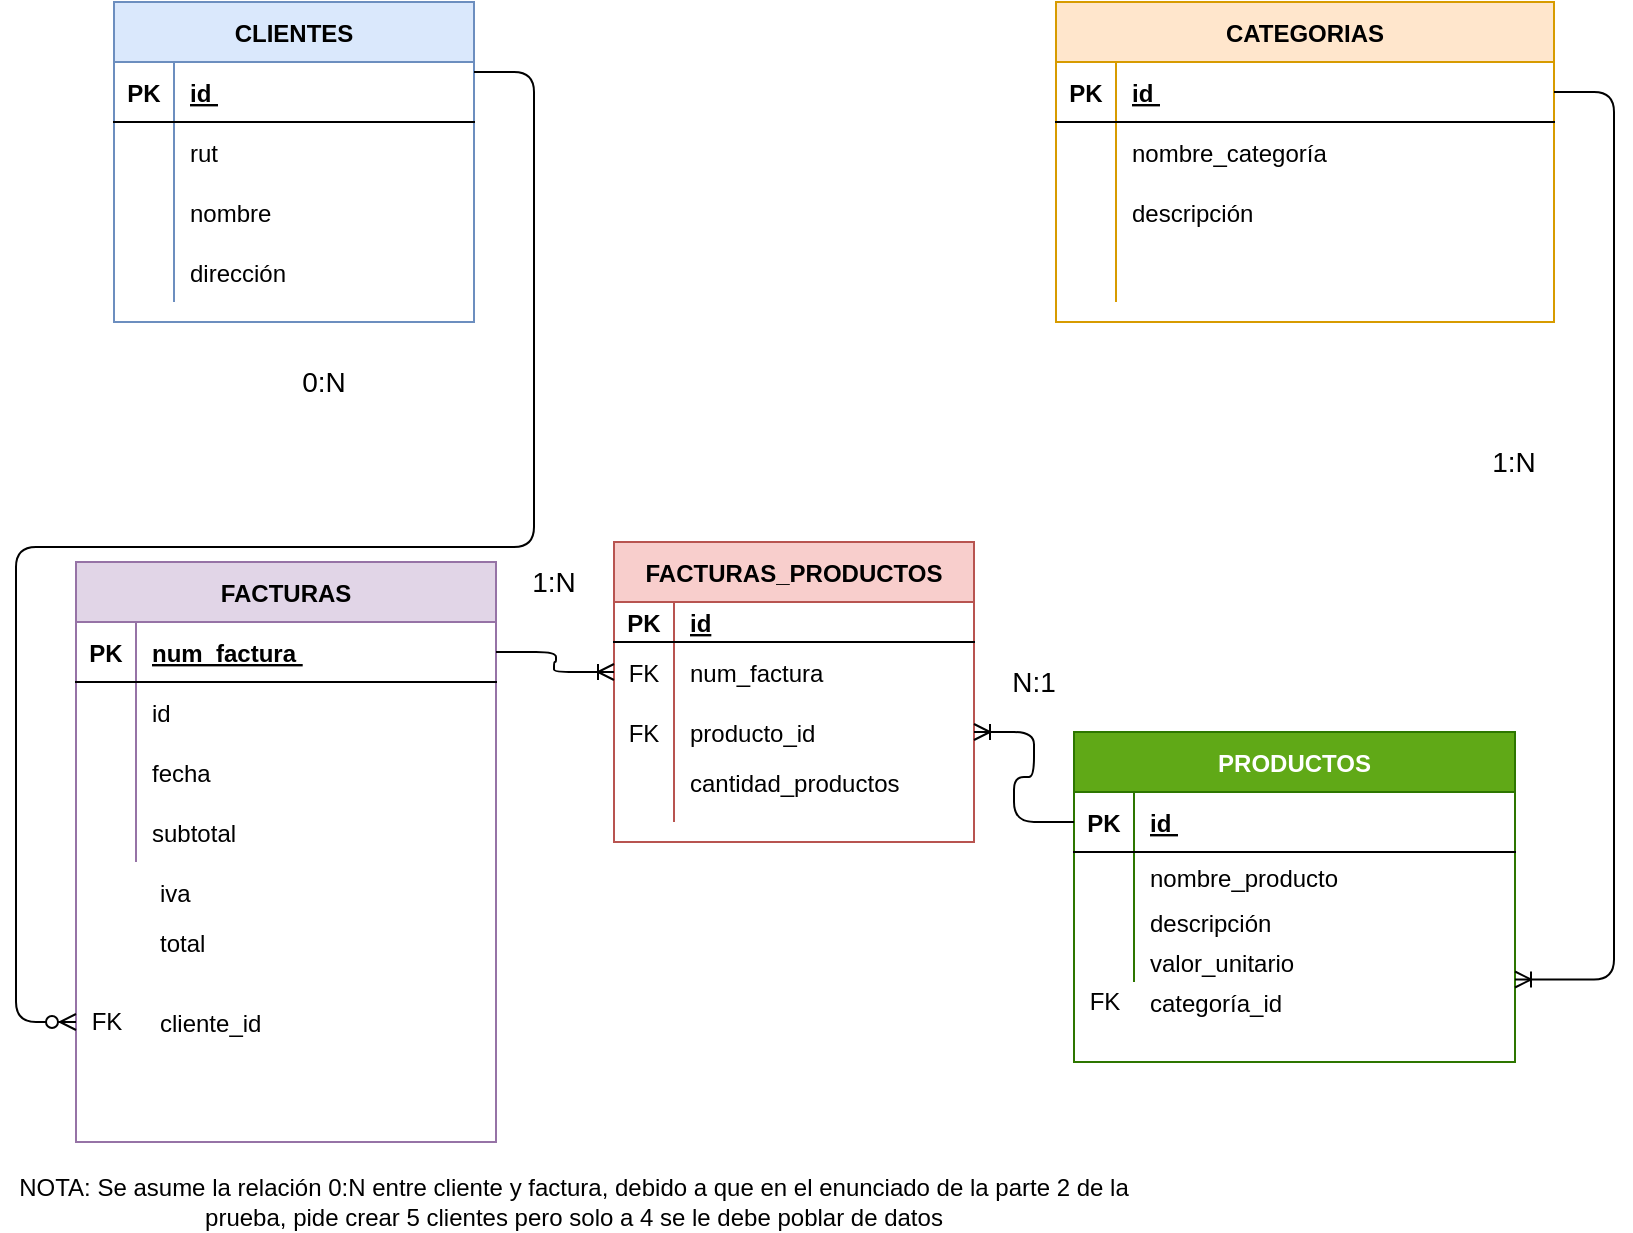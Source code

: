 <mxfile version="14.4.3" type="device"><diagram id="JX7Sv-Ik6P22eaFUvX-a" name="Página-1"><mxGraphModel dx="1092" dy="494" grid="1" gridSize="10" guides="1" tooltips="1" connect="1" arrows="1" fold="1" page="1" pageScale="1" pageWidth="827" pageHeight="1169" math="0" shadow="0"><root><mxCell id="0"/><mxCell id="1" parent="0"/><mxCell id="OxlmFvyM4OVwrEPqsmj8-1" value="CLIENTES" style="shape=table;startSize=30;container=1;collapsible=1;childLayout=tableLayout;fixedRows=1;rowLines=0;fontStyle=1;align=center;resizeLast=1;fillColor=#dae8fc;strokeColor=#6c8ebf;" parent="1" vertex="1"><mxGeometry x="69" y="50" width="180" height="160" as="geometry"/></mxCell><mxCell id="OxlmFvyM4OVwrEPqsmj8-2" value="" style="shape=partialRectangle;collapsible=0;dropTarget=0;pointerEvents=0;fillColor=none;top=0;left=0;bottom=1;right=0;points=[[0,0.5],[1,0.5]];portConstraint=eastwest;" parent="OxlmFvyM4OVwrEPqsmj8-1" vertex="1"><mxGeometry y="30" width="180" height="30" as="geometry"/></mxCell><mxCell id="OxlmFvyM4OVwrEPqsmj8-3" value="PK" style="shape=partialRectangle;connectable=0;fillColor=none;top=0;left=0;bottom=0;right=0;fontStyle=1;overflow=hidden;" parent="OxlmFvyM4OVwrEPqsmj8-2" vertex="1"><mxGeometry width="30" height="30" as="geometry"/></mxCell><mxCell id="OxlmFvyM4OVwrEPqsmj8-4" value="id " style="shape=partialRectangle;connectable=0;fillColor=none;top=0;left=0;bottom=0;right=0;align=left;spacingLeft=6;fontStyle=5;overflow=hidden;" parent="OxlmFvyM4OVwrEPqsmj8-2" vertex="1"><mxGeometry x="30" width="150" height="30" as="geometry"/></mxCell><mxCell id="OxlmFvyM4OVwrEPqsmj8-5" value="" style="shape=partialRectangle;collapsible=0;dropTarget=0;pointerEvents=0;fillColor=none;top=0;left=0;bottom=0;right=0;points=[[0,0.5],[1,0.5]];portConstraint=eastwest;" parent="OxlmFvyM4OVwrEPqsmj8-1" vertex="1"><mxGeometry y="60" width="180" height="30" as="geometry"/></mxCell><mxCell id="OxlmFvyM4OVwrEPqsmj8-6" value="" style="shape=partialRectangle;connectable=0;fillColor=none;top=0;left=0;bottom=0;right=0;editable=1;overflow=hidden;" parent="OxlmFvyM4OVwrEPqsmj8-5" vertex="1"><mxGeometry width="30" height="30" as="geometry"/></mxCell><mxCell id="OxlmFvyM4OVwrEPqsmj8-7" value="rut " style="shape=partialRectangle;connectable=0;fillColor=none;top=0;left=0;bottom=0;right=0;align=left;spacingLeft=6;overflow=hidden;" parent="OxlmFvyM4OVwrEPqsmj8-5" vertex="1"><mxGeometry x="30" width="150" height="30" as="geometry"/></mxCell><mxCell id="OxlmFvyM4OVwrEPqsmj8-8" value="" style="shape=partialRectangle;collapsible=0;dropTarget=0;pointerEvents=0;fillColor=none;top=0;left=0;bottom=0;right=0;points=[[0,0.5],[1,0.5]];portConstraint=eastwest;" parent="OxlmFvyM4OVwrEPqsmj8-1" vertex="1"><mxGeometry y="90" width="180" height="30" as="geometry"/></mxCell><mxCell id="OxlmFvyM4OVwrEPqsmj8-9" value="" style="shape=partialRectangle;connectable=0;fillColor=none;top=0;left=0;bottom=0;right=0;editable=1;overflow=hidden;" parent="OxlmFvyM4OVwrEPqsmj8-8" vertex="1"><mxGeometry width="30" height="30" as="geometry"/></mxCell><mxCell id="OxlmFvyM4OVwrEPqsmj8-10" value="nombre " style="shape=partialRectangle;connectable=0;fillColor=none;top=0;left=0;bottom=0;right=0;align=left;spacingLeft=6;overflow=hidden;" parent="OxlmFvyM4OVwrEPqsmj8-8" vertex="1"><mxGeometry x="30" width="150" height="30" as="geometry"/></mxCell><mxCell id="OxlmFvyM4OVwrEPqsmj8-11" value="" style="shape=partialRectangle;collapsible=0;dropTarget=0;pointerEvents=0;fillColor=none;top=0;left=0;bottom=0;right=0;points=[[0,0.5],[1,0.5]];portConstraint=eastwest;" parent="OxlmFvyM4OVwrEPqsmj8-1" vertex="1"><mxGeometry y="120" width="180" height="30" as="geometry"/></mxCell><mxCell id="OxlmFvyM4OVwrEPqsmj8-12" value="" style="shape=partialRectangle;connectable=0;fillColor=none;top=0;left=0;bottom=0;right=0;editable=1;overflow=hidden;" parent="OxlmFvyM4OVwrEPqsmj8-11" vertex="1"><mxGeometry width="30" height="30" as="geometry"/></mxCell><mxCell id="OxlmFvyM4OVwrEPqsmj8-13" value="dirección " style="shape=partialRectangle;connectable=0;fillColor=none;top=0;left=0;bottom=0;right=0;align=left;spacingLeft=6;overflow=hidden;" parent="OxlmFvyM4OVwrEPqsmj8-11" vertex="1"><mxGeometry x="30" width="150" height="30" as="geometry"/></mxCell><mxCell id="OxlmFvyM4OVwrEPqsmj8-14" value="PRODUCTOS" style="shape=table;startSize=30;container=1;collapsible=1;childLayout=tableLayout;fixedRows=1;rowLines=0;fontStyle=1;align=center;resizeLast=1;fillColor=#60a917;strokeColor=#2D7600;fontColor=#ffffff;" parent="1" vertex="1"><mxGeometry x="549" y="415" width="220.5" height="165" as="geometry"/></mxCell><mxCell id="OxlmFvyM4OVwrEPqsmj8-15" value="" style="shape=partialRectangle;collapsible=0;dropTarget=0;pointerEvents=0;fillColor=none;top=0;left=0;bottom=1;right=0;points=[[0,0.5],[1,0.5]];portConstraint=eastwest;" parent="OxlmFvyM4OVwrEPqsmj8-14" vertex="1"><mxGeometry y="30" width="220.5" height="30" as="geometry"/></mxCell><mxCell id="OxlmFvyM4OVwrEPqsmj8-16" value="PK" style="shape=partialRectangle;connectable=0;fillColor=none;top=0;left=0;bottom=0;right=0;fontStyle=1;overflow=hidden;" parent="OxlmFvyM4OVwrEPqsmj8-15" vertex="1"><mxGeometry width="30" height="30" as="geometry"/></mxCell><mxCell id="OxlmFvyM4OVwrEPqsmj8-17" value="id " style="shape=partialRectangle;connectable=0;fillColor=none;top=0;left=0;bottom=0;right=0;align=left;spacingLeft=6;fontStyle=5;overflow=hidden;" parent="OxlmFvyM4OVwrEPqsmj8-15" vertex="1"><mxGeometry x="30" width="190.5" height="30" as="geometry"/></mxCell><mxCell id="OxlmFvyM4OVwrEPqsmj8-18" value="" style="shape=partialRectangle;collapsible=0;dropTarget=0;pointerEvents=0;fillColor=none;top=0;left=0;bottom=0;right=0;points=[[0,0.5],[1,0.5]];portConstraint=eastwest;" parent="OxlmFvyM4OVwrEPqsmj8-14" vertex="1"><mxGeometry y="60" width="220.5" height="25" as="geometry"/></mxCell><mxCell id="OxlmFvyM4OVwrEPqsmj8-19" value="" style="shape=partialRectangle;connectable=0;fillColor=none;top=0;left=0;bottom=0;right=0;editable=1;overflow=hidden;" parent="OxlmFvyM4OVwrEPqsmj8-18" vertex="1"><mxGeometry width="30" height="25" as="geometry"/></mxCell><mxCell id="OxlmFvyM4OVwrEPqsmj8-20" value="nombre_producto " style="shape=partialRectangle;connectable=0;fillColor=none;top=0;left=0;bottom=0;right=0;align=left;spacingLeft=6;overflow=hidden;" parent="OxlmFvyM4OVwrEPqsmj8-18" vertex="1"><mxGeometry x="30" width="190.5" height="25" as="geometry"/></mxCell><mxCell id="OxlmFvyM4OVwrEPqsmj8-21" value="" style="shape=partialRectangle;collapsible=0;dropTarget=0;pointerEvents=0;fillColor=none;top=0;left=0;bottom=0;right=0;points=[[0,0.5],[1,0.5]];portConstraint=eastwest;" parent="OxlmFvyM4OVwrEPqsmj8-14" vertex="1"><mxGeometry y="85" width="220.5" height="20" as="geometry"/></mxCell><mxCell id="OxlmFvyM4OVwrEPqsmj8-22" value="" style="shape=partialRectangle;connectable=0;fillColor=none;top=0;left=0;bottom=0;right=0;editable=1;overflow=hidden;" parent="OxlmFvyM4OVwrEPqsmj8-21" vertex="1"><mxGeometry width="30" height="20" as="geometry"/></mxCell><mxCell id="OxlmFvyM4OVwrEPqsmj8-23" value="descripción " style="shape=partialRectangle;connectable=0;fillColor=none;top=0;left=0;bottom=0;right=0;align=left;spacingLeft=6;overflow=hidden;" parent="OxlmFvyM4OVwrEPqsmj8-21" vertex="1"><mxGeometry x="30" width="190.5" height="20" as="geometry"/></mxCell><mxCell id="OxlmFvyM4OVwrEPqsmj8-24" value="" style="shape=partialRectangle;collapsible=0;dropTarget=0;pointerEvents=0;fillColor=none;top=0;left=0;bottom=0;right=0;points=[[0,0.5],[1,0.5]];portConstraint=eastwest;" parent="OxlmFvyM4OVwrEPqsmj8-14" vertex="1"><mxGeometry y="105" width="220.5" height="20" as="geometry"/></mxCell><mxCell id="OxlmFvyM4OVwrEPqsmj8-25" value="" style="shape=partialRectangle;connectable=0;fillColor=none;top=0;left=0;bottom=0;right=0;editable=1;overflow=hidden;" parent="OxlmFvyM4OVwrEPqsmj8-24" vertex="1"><mxGeometry width="30" height="20" as="geometry"/></mxCell><mxCell id="OxlmFvyM4OVwrEPqsmj8-26" value="valor_unitario " style="shape=partialRectangle;connectable=0;fillColor=none;top=0;left=0;bottom=0;right=0;align=left;spacingLeft=6;overflow=hidden;" parent="OxlmFvyM4OVwrEPqsmj8-24" vertex="1"><mxGeometry x="30" width="190.5" height="20" as="geometry"/></mxCell><mxCell id="OxlmFvyM4OVwrEPqsmj8-27" value="FACTURAS" style="shape=table;startSize=30;container=1;collapsible=1;childLayout=tableLayout;fixedRows=1;rowLines=0;fontStyle=1;align=center;resizeLast=1;fillColor=#e1d5e7;strokeColor=#9673a6;" parent="1" vertex="1"><mxGeometry x="50" y="330" width="210" height="290" as="geometry"/></mxCell><mxCell id="OxlmFvyM4OVwrEPqsmj8-28" value="" style="shape=partialRectangle;collapsible=0;dropTarget=0;pointerEvents=0;fillColor=none;top=0;left=0;bottom=1;right=0;points=[[0,0.5],[1,0.5]];portConstraint=eastwest;" parent="OxlmFvyM4OVwrEPqsmj8-27" vertex="1"><mxGeometry y="30" width="210" height="30" as="geometry"/></mxCell><mxCell id="OxlmFvyM4OVwrEPqsmj8-29" value="PK" style="shape=partialRectangle;connectable=0;fillColor=none;top=0;left=0;bottom=0;right=0;fontStyle=1;overflow=hidden;" parent="OxlmFvyM4OVwrEPqsmj8-28" vertex="1"><mxGeometry width="30" height="30" as="geometry"/></mxCell><mxCell id="OxlmFvyM4OVwrEPqsmj8-30" value="num_factura " style="shape=partialRectangle;connectable=0;fillColor=none;top=0;left=0;bottom=0;right=0;align=left;spacingLeft=6;fontStyle=5;overflow=hidden;" parent="OxlmFvyM4OVwrEPqsmj8-28" vertex="1"><mxGeometry x="30" width="180" height="30" as="geometry"/></mxCell><mxCell id="OxlmFvyM4OVwrEPqsmj8-31" value="" style="shape=partialRectangle;collapsible=0;dropTarget=0;pointerEvents=0;fillColor=none;top=0;left=0;bottom=0;right=0;points=[[0,0.5],[1,0.5]];portConstraint=eastwest;" parent="OxlmFvyM4OVwrEPqsmj8-27" vertex="1"><mxGeometry y="60" width="210" height="30" as="geometry"/></mxCell><mxCell id="OxlmFvyM4OVwrEPqsmj8-32" value="" style="shape=partialRectangle;connectable=0;fillColor=none;top=0;left=0;bottom=0;right=0;editable=1;overflow=hidden;" parent="OxlmFvyM4OVwrEPqsmj8-31" vertex="1"><mxGeometry width="30" height="30" as="geometry"/></mxCell><mxCell id="OxlmFvyM4OVwrEPqsmj8-33" value="id " style="shape=partialRectangle;connectable=0;fillColor=none;top=0;left=0;bottom=0;right=0;align=left;spacingLeft=6;overflow=hidden;" parent="OxlmFvyM4OVwrEPqsmj8-31" vertex="1"><mxGeometry x="30" width="180" height="30" as="geometry"/></mxCell><mxCell id="OxlmFvyM4OVwrEPqsmj8-34" value="" style="shape=partialRectangle;collapsible=0;dropTarget=0;pointerEvents=0;fillColor=none;top=0;left=0;bottom=0;right=0;points=[[0,0.5],[1,0.5]];portConstraint=eastwest;" parent="OxlmFvyM4OVwrEPqsmj8-27" vertex="1"><mxGeometry y="90" width="210" height="30" as="geometry"/></mxCell><mxCell id="OxlmFvyM4OVwrEPqsmj8-35" value="" style="shape=partialRectangle;connectable=0;fillColor=none;top=0;left=0;bottom=0;right=0;editable=1;overflow=hidden;" parent="OxlmFvyM4OVwrEPqsmj8-34" vertex="1"><mxGeometry width="30" height="30" as="geometry"/></mxCell><mxCell id="OxlmFvyM4OVwrEPqsmj8-36" value="fecha " style="shape=partialRectangle;connectable=0;fillColor=none;top=0;left=0;bottom=0;right=0;align=left;spacingLeft=6;overflow=hidden;" parent="OxlmFvyM4OVwrEPqsmj8-34" vertex="1"><mxGeometry x="30" width="180" height="30" as="geometry"/></mxCell><mxCell id="OxlmFvyM4OVwrEPqsmj8-37" value="" style="shape=partialRectangle;collapsible=0;dropTarget=0;pointerEvents=0;fillColor=none;top=0;left=0;bottom=0;right=0;points=[[0,0.5],[1,0.5]];portConstraint=eastwest;" parent="OxlmFvyM4OVwrEPqsmj8-27" vertex="1"><mxGeometry y="120" width="210" height="30" as="geometry"/></mxCell><mxCell id="OxlmFvyM4OVwrEPqsmj8-38" value="" style="shape=partialRectangle;connectable=0;fillColor=none;top=0;left=0;bottom=0;right=0;editable=1;overflow=hidden;" parent="OxlmFvyM4OVwrEPqsmj8-37" vertex="1"><mxGeometry width="30" height="30" as="geometry"/></mxCell><mxCell id="OxlmFvyM4OVwrEPqsmj8-39" value="subtotal " style="shape=partialRectangle;connectable=0;fillColor=none;top=0;left=0;bottom=0;right=0;align=left;spacingLeft=6;overflow=hidden;" parent="OxlmFvyM4OVwrEPqsmj8-37" vertex="1"><mxGeometry x="30" width="180" height="30" as="geometry"/></mxCell><mxCell id="OxlmFvyM4OVwrEPqsmj8-40" value="CATEGORIAS" style="shape=table;startSize=30;container=1;collapsible=1;childLayout=tableLayout;fixedRows=1;rowLines=0;fontStyle=1;align=center;resizeLast=1;fillColor=#ffe6cc;strokeColor=#d79b00;" parent="1" vertex="1"><mxGeometry x="540" y="50" width="249" height="160" as="geometry"><mxRectangle x="460" y="280" width="110" height="30" as="alternateBounds"/></mxGeometry></mxCell><mxCell id="OxlmFvyM4OVwrEPqsmj8-41" value="" style="shape=partialRectangle;collapsible=0;dropTarget=0;pointerEvents=0;fillColor=none;top=0;left=0;bottom=1;right=0;points=[[0,0.5],[1,0.5]];portConstraint=eastwest;" parent="OxlmFvyM4OVwrEPqsmj8-40" vertex="1"><mxGeometry y="30" width="249" height="30" as="geometry"/></mxCell><mxCell id="OxlmFvyM4OVwrEPqsmj8-42" value="PK" style="shape=partialRectangle;connectable=0;fillColor=none;top=0;left=0;bottom=0;right=0;fontStyle=1;overflow=hidden;" parent="OxlmFvyM4OVwrEPqsmj8-41" vertex="1"><mxGeometry width="30" height="30" as="geometry"/></mxCell><mxCell id="OxlmFvyM4OVwrEPqsmj8-43" value="id " style="shape=partialRectangle;connectable=0;fillColor=none;top=0;left=0;bottom=0;right=0;align=left;spacingLeft=6;fontStyle=5;overflow=hidden;" parent="OxlmFvyM4OVwrEPqsmj8-41" vertex="1"><mxGeometry x="30" width="219" height="30" as="geometry"/></mxCell><mxCell id="OxlmFvyM4OVwrEPqsmj8-44" value="" style="shape=partialRectangle;collapsible=0;dropTarget=0;pointerEvents=0;fillColor=none;top=0;left=0;bottom=0;right=0;points=[[0,0.5],[1,0.5]];portConstraint=eastwest;" parent="OxlmFvyM4OVwrEPqsmj8-40" vertex="1"><mxGeometry y="60" width="249" height="30" as="geometry"/></mxCell><mxCell id="OxlmFvyM4OVwrEPqsmj8-45" value="" style="shape=partialRectangle;connectable=0;fillColor=none;top=0;left=0;bottom=0;right=0;editable=1;overflow=hidden;" parent="OxlmFvyM4OVwrEPqsmj8-44" vertex="1"><mxGeometry width="30" height="30" as="geometry"/></mxCell><mxCell id="OxlmFvyM4OVwrEPqsmj8-46" value="nombre_categoría " style="shape=partialRectangle;connectable=0;fillColor=none;top=0;left=0;bottom=0;right=0;align=left;spacingLeft=6;overflow=hidden;" parent="OxlmFvyM4OVwrEPqsmj8-44" vertex="1"><mxGeometry x="30" width="219" height="30" as="geometry"/></mxCell><mxCell id="OxlmFvyM4OVwrEPqsmj8-47" value="" style="shape=partialRectangle;collapsible=0;dropTarget=0;pointerEvents=0;fillColor=none;top=0;left=0;bottom=0;right=0;points=[[0,0.5],[1,0.5]];portConstraint=eastwest;" parent="OxlmFvyM4OVwrEPqsmj8-40" vertex="1"><mxGeometry y="90" width="249" height="30" as="geometry"/></mxCell><mxCell id="OxlmFvyM4OVwrEPqsmj8-48" value="" style="shape=partialRectangle;connectable=0;fillColor=none;top=0;left=0;bottom=0;right=0;editable=1;overflow=hidden;" parent="OxlmFvyM4OVwrEPqsmj8-47" vertex="1"><mxGeometry width="30" height="30" as="geometry"/></mxCell><mxCell id="OxlmFvyM4OVwrEPqsmj8-49" value="descripción " style="shape=partialRectangle;connectable=0;fillColor=none;top=0;left=0;bottom=0;right=0;align=left;spacingLeft=6;overflow=hidden;" parent="OxlmFvyM4OVwrEPqsmj8-47" vertex="1"><mxGeometry x="30" width="219" height="30" as="geometry"/></mxCell><mxCell id="OxlmFvyM4OVwrEPqsmj8-50" value="" style="shape=partialRectangle;collapsible=0;dropTarget=0;pointerEvents=0;fillColor=none;top=0;left=0;bottom=0;right=0;points=[[0,0.5],[1,0.5]];portConstraint=eastwest;" parent="OxlmFvyM4OVwrEPqsmj8-40" vertex="1"><mxGeometry y="120" width="249" height="30" as="geometry"/></mxCell><mxCell id="OxlmFvyM4OVwrEPqsmj8-51" value="" style="shape=partialRectangle;connectable=0;fillColor=none;top=0;left=0;bottom=0;right=0;editable=1;overflow=hidden;" parent="OxlmFvyM4OVwrEPqsmj8-50" vertex="1"><mxGeometry width="30" height="30" as="geometry"/></mxCell><mxCell id="OxlmFvyM4OVwrEPqsmj8-52" value="" style="shape=partialRectangle;connectable=0;fillColor=none;top=0;left=0;bottom=0;right=0;align=left;spacingLeft=6;overflow=hidden;" parent="OxlmFvyM4OVwrEPqsmj8-50" vertex="1"><mxGeometry x="30" width="219" height="30" as="geometry"/></mxCell><mxCell id="OxlmFvyM4OVwrEPqsmj8-53" value="iva " style="shape=partialRectangle;connectable=0;fillColor=none;top=0;left=0;bottom=0;right=0;align=left;spacingLeft=6;overflow=hidden;" parent="1" vertex="1"><mxGeometry x="84" y="480" width="150" height="30" as="geometry"/></mxCell><mxCell id="OxlmFvyM4OVwrEPqsmj8-54" value="total" style="shape=partialRectangle;connectable=0;fillColor=none;top=0;left=0;bottom=0;right=0;align=left;spacingLeft=6;overflow=hidden;" parent="1" vertex="1"><mxGeometry x="84" y="510" width="160" height="20" as="geometry"/></mxCell><mxCell id="OxlmFvyM4OVwrEPqsmj8-55" value="" style="edgeStyle=entityRelationEdgeStyle;fontSize=12;html=1;endArrow=ERzeroToMany;endFill=1;" parent="1" edge="1"><mxGeometry width="100" height="100" relative="1" as="geometry"><mxPoint x="249" y="85" as="sourcePoint"/><mxPoint x="50" y="560" as="targetPoint"/></mxGeometry></mxCell><mxCell id="OxlmFvyM4OVwrEPqsmj8-56" value="0:N" style="text;html=1;strokeColor=none;fillColor=none;align=center;verticalAlign=middle;whiteSpace=wrap;rounded=0;fontSize=14;" parent="1" vertex="1"><mxGeometry x="154" y="230" width="40" height="20" as="geometry"/></mxCell><mxCell id="OxlmFvyM4OVwrEPqsmj8-57" value="NOTA: Se asume la relación 0:N entre cliente y factura, debido a que en el enunciado de la parte 2 de la prueba, pide crear 5 clientes pero solo a 4 se le debe poblar de datos" style="text;html=1;strokeColor=none;fillColor=none;align=center;verticalAlign=middle;whiteSpace=wrap;rounded=0;" parent="1" vertex="1"><mxGeometry x="19" y="640" width="560" height="20" as="geometry"/></mxCell><mxCell id="OxlmFvyM4OVwrEPqsmj8-58" value="FACTURAS_PRODUCTOS" style="shape=table;startSize=30;container=1;collapsible=1;childLayout=tableLayout;fixedRows=1;rowLines=0;fontStyle=1;align=center;resizeLast=1;fillColor=#f8cecc;strokeColor=#b85450;" parent="1" vertex="1"><mxGeometry x="319" y="320" width="180" height="150" as="geometry"/></mxCell><mxCell id="OxlmFvyM4OVwrEPqsmj8-59" value="" style="shape=partialRectangle;collapsible=0;dropTarget=0;pointerEvents=0;fillColor=none;top=0;left=0;bottom=1;right=0;points=[[0,0.5],[1,0.5]];portConstraint=eastwest;" parent="OxlmFvyM4OVwrEPqsmj8-58" vertex="1"><mxGeometry y="30" width="180" height="20" as="geometry"/></mxCell><mxCell id="OxlmFvyM4OVwrEPqsmj8-60" value="PK" style="shape=partialRectangle;connectable=0;fillColor=none;top=0;left=0;bottom=0;right=0;fontStyle=1;overflow=hidden;" parent="OxlmFvyM4OVwrEPqsmj8-59" vertex="1"><mxGeometry width="30" height="20" as="geometry"/></mxCell><mxCell id="OxlmFvyM4OVwrEPqsmj8-61" value="id" style="shape=partialRectangle;connectable=0;fillColor=none;top=0;left=0;bottom=0;right=0;align=left;spacingLeft=6;fontStyle=5;overflow=hidden;" parent="OxlmFvyM4OVwrEPqsmj8-59" vertex="1"><mxGeometry x="30" width="150" height="20" as="geometry"/></mxCell><mxCell id="OxlmFvyM4OVwrEPqsmj8-62" value="" style="shape=partialRectangle;collapsible=0;dropTarget=0;pointerEvents=0;fillColor=none;top=0;left=0;bottom=0;right=0;points=[[0,0.5],[1,0.5]];portConstraint=eastwest;" parent="OxlmFvyM4OVwrEPqsmj8-58" vertex="1"><mxGeometry y="50" width="180" height="30" as="geometry"/></mxCell><mxCell id="OxlmFvyM4OVwrEPqsmj8-63" value="FK" style="shape=partialRectangle;connectable=0;fillColor=none;top=0;left=0;bottom=0;right=0;editable=1;overflow=hidden;" parent="OxlmFvyM4OVwrEPqsmj8-62" vertex="1"><mxGeometry width="30" height="30" as="geometry"/></mxCell><mxCell id="OxlmFvyM4OVwrEPqsmj8-64" value="num_factura " style="shape=partialRectangle;connectable=0;fillColor=none;top=0;left=0;bottom=0;right=0;align=left;spacingLeft=6;overflow=hidden;" parent="OxlmFvyM4OVwrEPqsmj8-62" vertex="1"><mxGeometry x="30" width="150" height="30" as="geometry"/></mxCell><mxCell id="OxlmFvyM4OVwrEPqsmj8-65" value="" style="shape=partialRectangle;collapsible=0;dropTarget=0;pointerEvents=0;fillColor=none;top=0;left=0;bottom=0;right=0;points=[[0,0.5],[1,0.5]];portConstraint=eastwest;" parent="OxlmFvyM4OVwrEPqsmj8-58" vertex="1"><mxGeometry y="80" width="180" height="30" as="geometry"/></mxCell><mxCell id="OxlmFvyM4OVwrEPqsmj8-66" value="FK" style="shape=partialRectangle;connectable=0;fillColor=none;top=0;left=0;bottom=0;right=0;editable=1;overflow=hidden;" parent="OxlmFvyM4OVwrEPqsmj8-65" vertex="1"><mxGeometry width="30" height="30" as="geometry"/></mxCell><mxCell id="OxlmFvyM4OVwrEPqsmj8-67" value="producto_id " style="shape=partialRectangle;connectable=0;fillColor=none;top=0;left=0;bottom=0;right=0;align=left;spacingLeft=6;overflow=hidden;" parent="OxlmFvyM4OVwrEPqsmj8-65" vertex="1"><mxGeometry x="30" width="150" height="30" as="geometry"/></mxCell><mxCell id="OxlmFvyM4OVwrEPqsmj8-68" value="" style="shape=partialRectangle;collapsible=0;dropTarget=0;pointerEvents=0;fillColor=none;top=0;left=0;bottom=0;right=0;points=[[0,0.5],[1,0.5]];portConstraint=eastwest;" parent="OxlmFvyM4OVwrEPqsmj8-58" vertex="1"><mxGeometry y="110" width="180" height="30" as="geometry"/></mxCell><mxCell id="OxlmFvyM4OVwrEPqsmj8-69" value="" style="shape=partialRectangle;connectable=0;fillColor=none;top=0;left=0;bottom=0;right=0;editable=1;overflow=hidden;" parent="OxlmFvyM4OVwrEPqsmj8-68" vertex="1"><mxGeometry width="30" height="30" as="geometry"/></mxCell><mxCell id="OxlmFvyM4OVwrEPqsmj8-70" value="" style="shape=partialRectangle;connectable=0;fillColor=none;top=0;left=0;bottom=0;right=0;align=left;spacingLeft=6;overflow=hidden;" parent="OxlmFvyM4OVwrEPqsmj8-68" vertex="1"><mxGeometry x="30" width="150" height="30" as="geometry"/></mxCell><mxCell id="OxlmFvyM4OVwrEPqsmj8-71" value="" style="edgeStyle=entityRelationEdgeStyle;fontSize=12;html=1;endArrow=ERoneToMany;exitX=1;exitY=0.5;exitDx=0;exitDy=0;entryX=0;entryY=0.5;entryDx=0;entryDy=0;" parent="1" source="OxlmFvyM4OVwrEPqsmj8-28" target="OxlmFvyM4OVwrEPqsmj8-62" edge="1"><mxGeometry width="100" height="100" relative="1" as="geometry"><mxPoint x="339" y="360" as="sourcePoint"/><mxPoint x="439" y="260" as="targetPoint"/></mxGeometry></mxCell><mxCell id="OxlmFvyM4OVwrEPqsmj8-72" value="" style="edgeStyle=entityRelationEdgeStyle;fontSize=12;html=1;endArrow=ERoneToMany;exitX=0;exitY=0.5;exitDx=0;exitDy=0;" parent="1" source="OxlmFvyM4OVwrEPqsmj8-15" target="OxlmFvyM4OVwrEPqsmj8-65" edge="1"><mxGeometry width="100" height="100" relative="1" as="geometry"><mxPoint x="339" y="360" as="sourcePoint"/><mxPoint x="439" y="260" as="targetPoint"/></mxGeometry></mxCell><mxCell id="OxlmFvyM4OVwrEPqsmj8-73" value="1:N" style="text;html=1;strokeColor=none;fillColor=none;align=center;verticalAlign=middle;whiteSpace=wrap;rounded=0;fontSize=14;" parent="1" vertex="1"><mxGeometry x="269" y="330" width="40" height="20" as="geometry"/></mxCell><mxCell id="OxlmFvyM4OVwrEPqsmj8-74" value="N:1" style="text;html=1;strokeColor=none;fillColor=none;align=center;verticalAlign=middle;whiteSpace=wrap;rounded=0;fontSize=14;" parent="1" vertex="1"><mxGeometry x="509" y="380" width="40" height="20" as="geometry"/></mxCell><mxCell id="OxlmFvyM4OVwrEPqsmj8-75" value="cliente_id " style="shape=partialRectangle;connectable=0;fillColor=none;top=0;left=0;bottom=0;right=0;align=left;spacingLeft=6;overflow=hidden;" parent="1" vertex="1"><mxGeometry x="84" y="550" width="160" height="20" as="geometry"/></mxCell><mxCell id="OxlmFvyM4OVwrEPqsmj8-77" value="FK" style="text;html=1;align=center;verticalAlign=middle;resizable=0;points=[];autosize=1;" parent="1" vertex="1"><mxGeometry x="50" y="550" width="30" height="20" as="geometry"/></mxCell><mxCell id="OxlmFvyM4OVwrEPqsmj8-78" value="categoría_id " style="shape=partialRectangle;connectable=0;fillColor=none;top=0;left=0;bottom=0;right=0;align=left;spacingLeft=6;overflow=hidden;" parent="1" vertex="1"><mxGeometry x="579" y="540" width="141" height="20" as="geometry"/></mxCell><mxCell id="OxlmFvyM4OVwrEPqsmj8-79" value="FK" style="text;html=1;align=center;verticalAlign=middle;resizable=0;points=[];autosize=1;" parent="1" vertex="1"><mxGeometry x="549" y="540" width="30" height="20" as="geometry"/></mxCell><mxCell id="OxlmFvyM4OVwrEPqsmj8-83" value="1:N" style="text;html=1;strokeColor=none;fillColor=none;align=center;verticalAlign=middle;whiteSpace=wrap;rounded=0;fontSize=14;" parent="1" vertex="1"><mxGeometry x="749" y="270" width="40" height="20" as="geometry"/></mxCell><mxCell id="OxlmFvyM4OVwrEPqsmj8-91" value="" style="edgeStyle=entityRelationEdgeStyle;fontSize=12;html=1;endArrow=ERoneToMany;entryX=1;entryY=0.75;entryDx=0;entryDy=0;" parent="1" target="OxlmFvyM4OVwrEPqsmj8-14" edge="1"><mxGeometry width="100" height="100" relative="1" as="geometry"><mxPoint x="789" y="95" as="sourcePoint"/><mxPoint x="660" y="220" as="targetPoint"/></mxGeometry></mxCell><mxCell id="OxlmFvyM4OVwrEPqsmj8-94" value="cantidad_productos " style="shape=partialRectangle;connectable=0;fillColor=none;top=0;left=0;bottom=0;right=0;align=left;spacingLeft=6;overflow=hidden;" parent="1" vertex="1"><mxGeometry x="349" y="430" width="121" height="20" as="geometry"/></mxCell></root></mxGraphModel></diagram></mxfile>